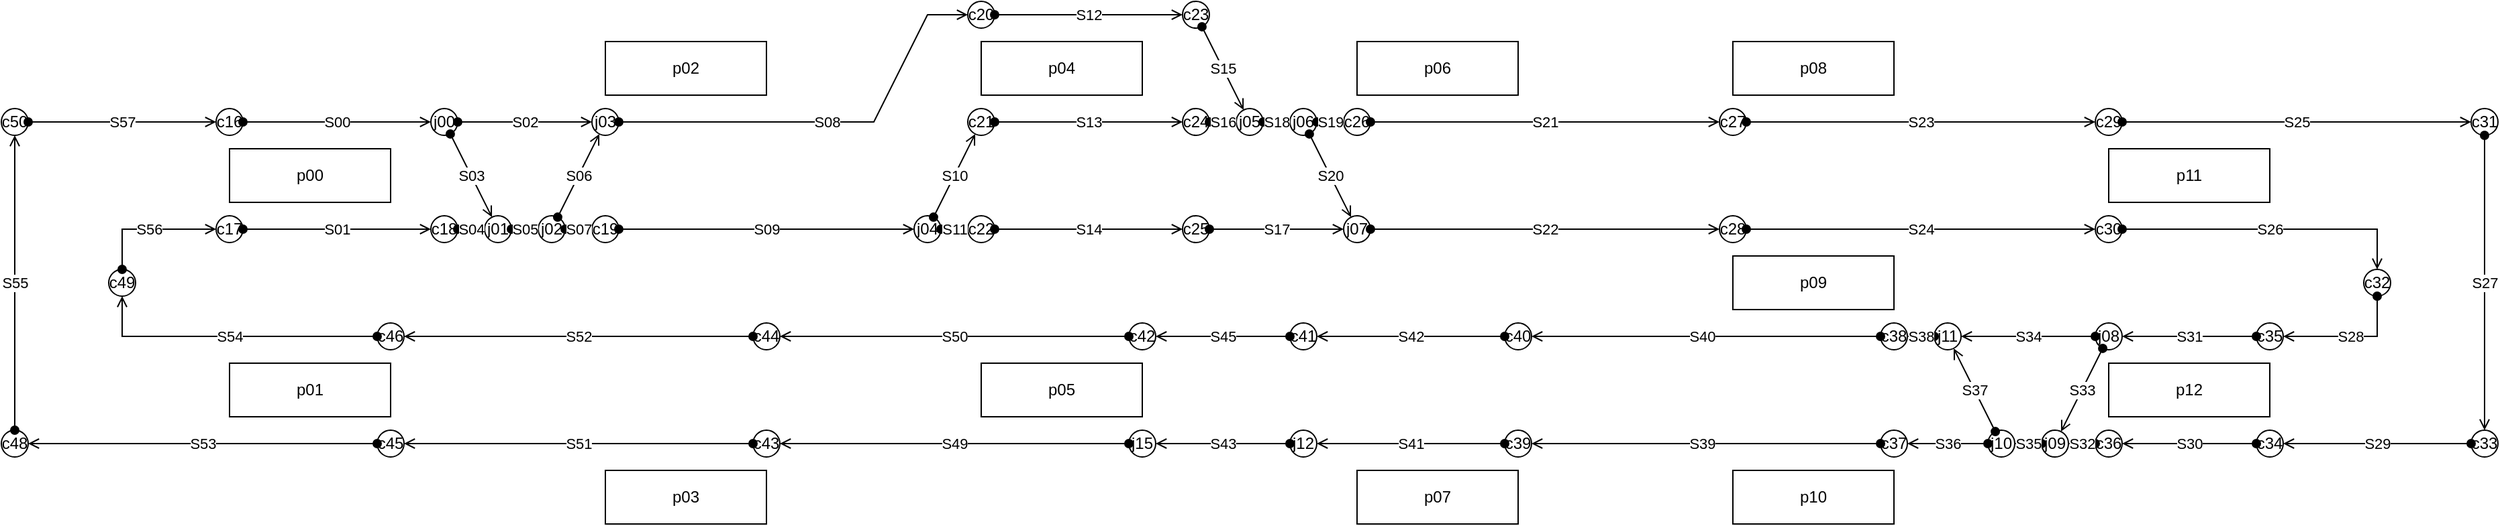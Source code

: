 <mxfile compressed="false" version="20.8.16" type="device">
  <diagram name="v4" id="9n7vPRytGBd8-qQ8bjde">
    <mxGraphModel dx="491" dy="258" grid="1" gridSize="10" guides="1" tooltips="1" connect="1" arrows="1" fold="1" page="1" pageScale="1" pageWidth="827" pageHeight="1169" math="0" shadow="0">
      <root>
        <mxCell id="AcLKcFcPObNCE5Jz1mWQ-0" />
        <mxCell id="AcLKcFcPObNCE5Jz1mWQ-1" parent="AcLKcFcPObNCE5Jz1mWQ-0" />
        <object label="%id%" placeholders="1" type="platform" id="p00">
          <mxCell style="rounded=0;whiteSpace=wrap;html=1;" parent="AcLKcFcPObNCE5Jz1mWQ-1" vertex="1">
            <mxGeometry x="240" y="260" width="120" height="40" as="geometry" />
          </mxCell>
        </object>
        <object label="%id%" placeholders="1" type="platform" id="p01">
          <mxCell style="rounded=0;whiteSpace=wrap;html=1;" parent="AcLKcFcPObNCE5Jz1mWQ-1" vertex="1">
            <mxGeometry x="240" y="420" width="120" height="40" as="geometry" />
          </mxCell>
        </object>
        <object label="%id%" placeholders="1" type="platform" id="p02">
          <mxCell style="rounded=0;whiteSpace=wrap;html=1;" parent="AcLKcFcPObNCE5Jz1mWQ-1" vertex="1">
            <mxGeometry x="520" y="180" width="120" height="40" as="geometry" />
          </mxCell>
        </object>
        <object label="%id%" placeholders="1" type="platform" id="p04">
          <mxCell style="rounded=0;whiteSpace=wrap;html=1;" parent="AcLKcFcPObNCE5Jz1mWQ-1" vertex="1">
            <mxGeometry x="800" y="180" width="120" height="40" as="geometry" />
          </mxCell>
        </object>
        <object label="%id%" placeholders="1" type="platform" id="p06">
          <mxCell style="rounded=0;whiteSpace=wrap;html=1;" parent="AcLKcFcPObNCE5Jz1mWQ-1" vertex="1">
            <mxGeometry x="1080" y="180" width="120" height="40" as="geometry" />
          </mxCell>
        </object>
        <object label="%id%" placeholders="1" type="platform" id="p08">
          <mxCell style="rounded=0;whiteSpace=wrap;html=1;" parent="AcLKcFcPObNCE5Jz1mWQ-1" vertex="1">
            <mxGeometry x="1360" y="180" width="120" height="40" as="geometry" />
          </mxCell>
        </object>
        <object label="%id%" placeholders="1" type="platform" id="p11">
          <mxCell style="rounded=0;whiteSpace=wrap;html=1;" parent="AcLKcFcPObNCE5Jz1mWQ-1" vertex="1">
            <mxGeometry x="1640" y="260" width="120" height="40" as="geometry" />
          </mxCell>
        </object>
        <object label="%id%" placeholders="1" type="platform" id="p12">
          <mxCell style="rounded=0;whiteSpace=wrap;html=1;" parent="AcLKcFcPObNCE5Jz1mWQ-1" vertex="1">
            <mxGeometry x="1640" y="420" width="120" height="40" as="geometry" />
          </mxCell>
        </object>
        <object label="%id%" placeholders="1" type="platform" id="p09">
          <mxCell style="rounded=0;whiteSpace=wrap;html=1;" parent="AcLKcFcPObNCE5Jz1mWQ-1" vertex="1">
            <mxGeometry x="1360" y="340" width="120" height="40" as="geometry" />
          </mxCell>
        </object>
        <object label="%id%" placeholders="1" type="platform" id="p10">
          <mxCell style="rounded=0;whiteSpace=wrap;html=1;" parent="AcLKcFcPObNCE5Jz1mWQ-1" vertex="1">
            <mxGeometry x="1360" y="500" width="120" height="40" as="geometry" />
          </mxCell>
        </object>
        <object label="%id%" placeholders="1" type="platform" id="p07">
          <mxCell style="rounded=0;whiteSpace=wrap;html=1;" parent="AcLKcFcPObNCE5Jz1mWQ-1" vertex="1">
            <mxGeometry x="1080" y="500" width="120" height="40" as="geometry" />
          </mxCell>
        </object>
        <object label="%id%" placeholders="1" type="platform" id="p03">
          <mxCell style="rounded=0;whiteSpace=wrap;html=1;" parent="AcLKcFcPObNCE5Jz1mWQ-1" vertex="1">
            <mxGeometry x="520" y="500" width="120" height="40" as="geometry" />
          </mxCell>
        </object>
        <object label="%id%" placeholders="1" type="platform" id="p05">
          <mxCell style="rounded=0;whiteSpace=wrap;html=1;" parent="AcLKcFcPObNCE5Jz1mWQ-1" vertex="1">
            <mxGeometry x="800" y="420" width="120" height="40" as="geometry" />
          </mxCell>
        </object>
        <object label="%id%" placeholders="1" type="junction" id="j00">
          <mxCell style="ellipse;whiteSpace=wrap;html=1;aspect=fixed;perimeter=ellipsePerimeter;" parent="AcLKcFcPObNCE5Jz1mWQ-1" vertex="1">
            <mxGeometry x="390" y="230" width="20" height="20" as="geometry" />
          </mxCell>
        </object>
        <object label="%id%" placeholders="1" type="junction" id="j01">
          <mxCell style="ellipse;whiteSpace=wrap;html=1;aspect=fixed;" parent="AcLKcFcPObNCE5Jz1mWQ-1" vertex="1">
            <mxGeometry x="430" y="310" width="20" height="20" as="geometry" />
          </mxCell>
        </object>
        <object label="%id%" placeholders="1" type="junction" id="j02">
          <mxCell style="ellipse;whiteSpace=wrap;html=1;aspect=fixed;" parent="AcLKcFcPObNCE5Jz1mWQ-1" vertex="1">
            <mxGeometry x="470" y="310" width="20" height="20" as="geometry" />
          </mxCell>
        </object>
        <object label="%id%" placeholders="1" type="junction" id="j03">
          <mxCell style="ellipse;whiteSpace=wrap;html=1;aspect=fixed;" parent="AcLKcFcPObNCE5Jz1mWQ-1" vertex="1">
            <mxGeometry x="510" y="230" width="20" height="20" as="geometry" />
          </mxCell>
        </object>
        <object label="%id%" placeholders="1" type="junction" id="j15">
          <mxCell style="ellipse;whiteSpace=wrap;html=1;aspect=fixed;" parent="AcLKcFcPObNCE5Jz1mWQ-1" vertex="1">
            <mxGeometry x="910" y="470" width="20" height="20" as="geometry" />
          </mxCell>
        </object>
        <object label="%id%" placeholders="1" type="junction" id="j12">
          <mxCell style="ellipse;whiteSpace=wrap;html=1;aspect=fixed;" parent="AcLKcFcPObNCE5Jz1mWQ-1" vertex="1">
            <mxGeometry x="1030" y="470" width="20" height="20" as="geometry" />
          </mxCell>
        </object>
        <object label="%id%" placeholders="1" type="junction" id="j04">
          <mxCell style="ellipse;whiteSpace=wrap;html=1;aspect=fixed;" parent="AcLKcFcPObNCE5Jz1mWQ-1" vertex="1">
            <mxGeometry x="750" y="310" width="20" height="20" as="geometry" />
          </mxCell>
        </object>
        <object label="%id%" placeholders="1" type="junction" id="j05">
          <mxCell style="ellipse;whiteSpace=wrap;html=1;aspect=fixed;" parent="AcLKcFcPObNCE5Jz1mWQ-1" vertex="1">
            <mxGeometry x="990" y="230" width="20" height="20" as="geometry" />
          </mxCell>
        </object>
        <object label="%id%" placeholders="1" type="junction" id="j06">
          <mxCell style="ellipse;whiteSpace=wrap;html=1;aspect=fixed;" parent="AcLKcFcPObNCE5Jz1mWQ-1" vertex="1">
            <mxGeometry x="1030" y="230" width="20" height="20" as="geometry" />
          </mxCell>
        </object>
        <object label="%id%" placeholders="1" type="junction" id="j07">
          <mxCell style="ellipse;whiteSpace=wrap;html=1;aspect=fixed;" parent="AcLKcFcPObNCE5Jz1mWQ-1" vertex="1">
            <mxGeometry x="1070" y="310" width="20" height="20" as="geometry" />
          </mxCell>
        </object>
        <object label="%id%" placeholders="1" type="junction" id="j11">
          <mxCell style="ellipse;whiteSpace=wrap;html=1;aspect=fixed;" parent="AcLKcFcPObNCE5Jz1mWQ-1" vertex="1">
            <mxGeometry x="1510" y="390" width="20" height="20" as="geometry" />
          </mxCell>
        </object>
        <object label="%id%" placeholders="1" type="junction" id="j10">
          <mxCell style="ellipse;whiteSpace=wrap;html=1;aspect=fixed;" parent="AcLKcFcPObNCE5Jz1mWQ-1" vertex="1">
            <mxGeometry x="1550" y="470" width="20" height="20" as="geometry" />
          </mxCell>
        </object>
        <object label="%id%" placeholders="1" type="junction" id="j09">
          <mxCell style="ellipse;whiteSpace=wrap;html=1;aspect=fixed;" parent="AcLKcFcPObNCE5Jz1mWQ-1" vertex="1">
            <mxGeometry x="1590" y="470" width="20" height="20" as="geometry" />
          </mxCell>
        </object>
        <object label="%id%" placeholders="1" type="junction" id="j08">
          <mxCell style="ellipse;whiteSpace=wrap;html=1;aspect=fixed;" parent="AcLKcFcPObNCE5Jz1mWQ-1" vertex="1">
            <mxGeometry x="1630" y="390" width="20" height="20" as="geometry" />
          </mxCell>
        </object>
        <object label="%id%" placeholders="1" type="junction" id="c17">
          <mxCell style="ellipse;whiteSpace=wrap;html=1;aspect=fixed;perimeter=ellipsePerimeter;" parent="AcLKcFcPObNCE5Jz1mWQ-1" vertex="1">
            <mxGeometry x="230" y="310" width="20" height="20" as="geometry" />
          </mxCell>
        </object>
        <object label="%id%" placeholders="1" type="junction" id="c16">
          <mxCell style="ellipse;whiteSpace=wrap;html=1;aspect=fixed;perimeter=ellipsePerimeter;" parent="AcLKcFcPObNCE5Jz1mWQ-1" vertex="1">
            <mxGeometry x="230" y="230" width="20" height="20" as="geometry" />
          </mxCell>
        </object>
        <object label="%id%" placeholders="1" type="junction" id="c46">
          <mxCell style="ellipse;whiteSpace=wrap;html=1;aspect=fixed;perimeter=ellipsePerimeter;" parent="AcLKcFcPObNCE5Jz1mWQ-1" vertex="1">
            <mxGeometry x="350" y="390" width="20" height="20" as="geometry" />
          </mxCell>
        </object>
        <object label="%id%" placeholders="1" type="junction" id="c45">
          <mxCell style="ellipse;whiteSpace=wrap;html=1;aspect=fixed;perimeter=ellipsePerimeter;" parent="AcLKcFcPObNCE5Jz1mWQ-1" vertex="1">
            <mxGeometry x="350" y="470" width="20" height="20" as="geometry" />
          </mxCell>
        </object>
        <object label="%id%" placeholders="1" type="junction" id="c43">
          <mxCell style="ellipse;whiteSpace=wrap;html=1;aspect=fixed;perimeter=ellipsePerimeter;" parent="AcLKcFcPObNCE5Jz1mWQ-1" vertex="1">
            <mxGeometry x="630" y="470" width="20" height="20" as="geometry" />
          </mxCell>
        </object>
        <object label="%id%" placeholders="1" type="junction" id="c44">
          <mxCell style="ellipse;whiteSpace=wrap;html=1;aspect=fixed;perimeter=ellipsePerimeter;" parent="AcLKcFcPObNCE5Jz1mWQ-1" vertex="1">
            <mxGeometry x="630" y="390" width="20" height="20" as="geometry" />
          </mxCell>
        </object>
        <object label="%id%" placeholders="1" type="junction" id="c42">
          <mxCell style="ellipse;whiteSpace=wrap;html=1;aspect=fixed;perimeter=ellipsePerimeter;" parent="AcLKcFcPObNCE5Jz1mWQ-1" vertex="1">
            <mxGeometry x="910" y="390" width="20" height="20" as="geometry" />
          </mxCell>
        </object>
        <object label="%id%" placeholders="1" type="junction" id="c39">
          <mxCell style="ellipse;whiteSpace=wrap;html=1;aspect=fixed;perimeter=ellipsePerimeter;" parent="AcLKcFcPObNCE5Jz1mWQ-1" vertex="1">
            <mxGeometry x="1190" y="470" width="20" height="20" as="geometry" />
          </mxCell>
        </object>
        <object label="%id%" placeholders="1" type="junction" id="c40">
          <mxCell style="ellipse;whiteSpace=wrap;html=1;aspect=fixed;perimeter=ellipsePerimeter;" parent="AcLKcFcPObNCE5Jz1mWQ-1" vertex="1">
            <mxGeometry x="1190" y="390" width="20" height="20" as="geometry" />
          </mxCell>
        </object>
        <object label="%id%" placeholders="1" type="junction" id="c27">
          <mxCell style="ellipse;whiteSpace=wrap;html=1;aspect=fixed;perimeter=ellipsePerimeter;" parent="AcLKcFcPObNCE5Jz1mWQ-1" vertex="1">
            <mxGeometry x="1350" y="230" width="20" height="20" as="geometry" />
          </mxCell>
        </object>
        <object label="%id%" placeholders="1" type="junction" id="c28">
          <mxCell style="ellipse;whiteSpace=wrap;html=1;aspect=fixed;perimeter=ellipsePerimeter;" parent="AcLKcFcPObNCE5Jz1mWQ-1" vertex="1">
            <mxGeometry x="1350" y="310" width="20" height="20" as="geometry" />
          </mxCell>
        </object>
        <object label="%id%" placeholders="1" type="junction" id="c29">
          <mxCell style="ellipse;whiteSpace=wrap;html=1;aspect=fixed;perimeter=ellipsePerimeter;" parent="AcLKcFcPObNCE5Jz1mWQ-1" vertex="1">
            <mxGeometry x="1630" y="230" width="20" height="20" as="geometry" />
          </mxCell>
        </object>
        <object label="%id%" placeholders="1" type="junction" id="c30">
          <mxCell style="ellipse;whiteSpace=wrap;html=1;aspect=fixed;perimeter=ellipsePerimeter;" parent="AcLKcFcPObNCE5Jz1mWQ-1" vertex="1">
            <mxGeometry x="1630" y="310" width="20" height="20" as="geometry" />
          </mxCell>
        </object>
        <object label="%id%" placeholders="1" type="junction" id="c35">
          <mxCell style="ellipse;whiteSpace=wrap;html=1;aspect=fixed;perimeter=ellipsePerimeter;" parent="AcLKcFcPObNCE5Jz1mWQ-1" vertex="1">
            <mxGeometry x="1750" y="390" width="20" height="20" as="geometry" />
          </mxCell>
        </object>
        <object label="%id%" placeholders="1" type="junction" id="c34">
          <mxCell style="ellipse;whiteSpace=wrap;html=1;aspect=fixed;perimeter=ellipsePerimeter;" parent="AcLKcFcPObNCE5Jz1mWQ-1" vertex="1">
            <mxGeometry x="1750" y="470" width="20" height="20" as="geometry" />
          </mxCell>
        </object>
        <object label="%id%" placeholders="1" type="junction" id="c36">
          <mxCell style="ellipse;whiteSpace=wrap;html=1;aspect=fixed;perimeter=ellipsePerimeter;" parent="AcLKcFcPObNCE5Jz1mWQ-1" vertex="1">
            <mxGeometry x="1630" y="470" width="20" height="20" as="geometry" />
          </mxCell>
        </object>
        <object label="%id%" placeholders="1" type="junction" id="c38">
          <mxCell style="ellipse;whiteSpace=wrap;html=1;aspect=fixed;perimeter=ellipsePerimeter;" parent="AcLKcFcPObNCE5Jz1mWQ-1" vertex="1">
            <mxGeometry x="1470" y="390" width="20" height="20" as="geometry" />
          </mxCell>
        </object>
        <object label="%id%" placeholders="1" type="junction" id="c37">
          <mxCell style="ellipse;whiteSpace=wrap;html=1;aspect=fixed;perimeter=ellipsePerimeter;" parent="AcLKcFcPObNCE5Jz1mWQ-1" vertex="1">
            <mxGeometry x="1470" y="470" width="20" height="20" as="geometry" />
          </mxCell>
        </object>
        <object label="%id%" placeholders="1" type="junction" id="c41">
          <mxCell style="ellipse;whiteSpace=wrap;html=1;aspect=fixed;perimeter=ellipsePerimeter;" parent="AcLKcFcPObNCE5Jz1mWQ-1" vertex="1">
            <mxGeometry x="1030" y="390" width="20" height="20" as="geometry" />
          </mxCell>
        </object>
        <object label="%id%" placeholders="1" type="junction" id="c18">
          <mxCell style="ellipse;whiteSpace=wrap;html=1;aspect=fixed;perimeter=ellipsePerimeter;" parent="AcLKcFcPObNCE5Jz1mWQ-1" vertex="1">
            <mxGeometry x="390" y="310" width="20" height="20" as="geometry" />
          </mxCell>
        </object>
        <object label="%id%" placeholders="1" type="junction" id="c19">
          <mxCell style="ellipse;whiteSpace=wrap;html=1;aspect=fixed;perimeter=ellipsePerimeter;" parent="AcLKcFcPObNCE5Jz1mWQ-1" vertex="1">
            <mxGeometry x="510" y="310" width="20" height="20" as="geometry" />
          </mxCell>
        </object>
        <object label="%id%" placeholders="1" type="junction" id="c21">
          <mxCell style="ellipse;whiteSpace=wrap;html=1;aspect=fixed;" parent="AcLKcFcPObNCE5Jz1mWQ-1" vertex="1">
            <mxGeometry x="790" y="230" width="20" height="20" as="geometry" />
          </mxCell>
        </object>
        <object label="%id%" placeholders="1" type="junction" id="c22">
          <mxCell style="ellipse;whiteSpace=wrap;html=1;aspect=fixed;" parent="AcLKcFcPObNCE5Jz1mWQ-1" vertex="1">
            <mxGeometry x="790" y="310" width="20" height="20" as="geometry" />
          </mxCell>
        </object>
        <object label="%id%" placeholders="1" type="junction" id="c20">
          <mxCell style="ellipse;whiteSpace=wrap;html=1;aspect=fixed;" parent="AcLKcFcPObNCE5Jz1mWQ-1" vertex="1">
            <mxGeometry x="790" y="150" width="20" height="20" as="geometry" />
          </mxCell>
        </object>
        <object label="%id%" placeholders="1" type="junction" id="c26">
          <mxCell style="ellipse;whiteSpace=wrap;html=1;aspect=fixed;" parent="AcLKcFcPObNCE5Jz1mWQ-1" vertex="1">
            <mxGeometry x="1070" y="230" width="20" height="20" as="geometry" />
          </mxCell>
        </object>
        <object label="%id%" placeholders="1" type="junction" id="c23">
          <mxCell style="ellipse;whiteSpace=wrap;html=1;aspect=fixed;" parent="AcLKcFcPObNCE5Jz1mWQ-1" vertex="1">
            <mxGeometry x="950" y="150" width="20" height="20" as="geometry" />
          </mxCell>
        </object>
        <object label="%id%" placeholders="1" type="junction" id="c24">
          <mxCell style="ellipse;whiteSpace=wrap;html=1;aspect=fixed;" parent="AcLKcFcPObNCE5Jz1mWQ-1" vertex="1">
            <mxGeometry x="950" y="230" width="20" height="20" as="geometry" />
          </mxCell>
        </object>
        <object label="%id%" placeholders="1" type="junction" id="c25">
          <mxCell style="ellipse;whiteSpace=wrap;html=1;aspect=fixed;" parent="AcLKcFcPObNCE5Jz1mWQ-1" vertex="1">
            <mxGeometry x="950" y="310" width="20" height="20" as="geometry" />
          </mxCell>
        </object>
        <object label="%id%" placeholders="1" type="junction" id="c31">
          <mxCell style="ellipse;whiteSpace=wrap;html=1;aspect=fixed;perimeter=ellipsePerimeter;" parent="AcLKcFcPObNCE5Jz1mWQ-1" vertex="1">
            <mxGeometry x="1910" y="230" width="20" height="20" as="geometry" />
          </mxCell>
        </object>
        <object label="%id%" placeholders="1" type="junction" id="c32">
          <mxCell style="ellipse;whiteSpace=wrap;html=1;aspect=fixed;perimeter=ellipsePerimeter;" parent="AcLKcFcPObNCE5Jz1mWQ-1" vertex="1">
            <mxGeometry x="1830" y="350" width="20" height="20" as="geometry" />
          </mxCell>
        </object>
        <object label="%id%" placeholders="1" type="junction" id="c33">
          <mxCell style="ellipse;whiteSpace=wrap;html=1;aspect=fixed;perimeter=ellipsePerimeter;" parent="AcLKcFcPObNCE5Jz1mWQ-1" vertex="1">
            <mxGeometry x="1910" y="470" width="20" height="20" as="geometry" />
          </mxCell>
        </object>
        <object label="%id%" placeholders="1" type="junction" id="c48">
          <mxCell style="ellipse;whiteSpace=wrap;html=1;aspect=fixed;perimeter=ellipsePerimeter;" parent="AcLKcFcPObNCE5Jz1mWQ-1" vertex="1">
            <mxGeometry x="70" y="470" width="20" height="20" as="geometry" />
          </mxCell>
        </object>
        <object label="%id%" placeholders="1" type="junction" id="c49">
          <mxCell style="ellipse;whiteSpace=wrap;html=1;aspect=fixed;perimeter=ellipsePerimeter;" parent="AcLKcFcPObNCE5Jz1mWQ-1" vertex="1">
            <mxGeometry x="150" y="350" width="20" height="20" as="geometry" />
          </mxCell>
        </object>
        <object label="%id%" placeholders="1" type="junction" id="c50">
          <mxCell style="ellipse;whiteSpace=wrap;html=1;aspect=fixed;perimeter=ellipsePerimeter;" parent="AcLKcFcPObNCE5Jz1mWQ-1" vertex="1">
            <mxGeometry x="70" y="230" width="20" height="20" as="geometry" />
          </mxCell>
        </object>
        <object label="%id%" placeholders="1" type="section" blockId="b00" id="S00">
          <mxCell style="endArrow=open;html=1;rounded=0;startArrow=oval;startFill=1;endFill=0;" parent="AcLKcFcPObNCE5Jz1mWQ-1" source="c16" target="j00" edge="1">
            <mxGeometry width="100" height="100" relative="1" as="geometry">
              <mxPoint x="400" y="238.62" as="sourcePoint" />
              <mxPoint x="440" y="318" as="targetPoint" />
              <mxPoint as="offset" />
            </mxGeometry>
          </mxCell>
        </object>
        <object label="%id%" placeholders="1" type="section" blockId="b02" id="S03">
          <mxCell style="endArrow=open;html=1;rounded=0;startArrow=oval;startFill=1;endFill=0;" parent="AcLKcFcPObNCE5Jz1mWQ-1" source="j00" target="j01" edge="1">
            <mxGeometry x="0.005" width="100" height="100" relative="1" as="geometry">
              <mxPoint x="480" y="318.62" as="sourcePoint" />
              <mxPoint x="520" y="238.62" as="targetPoint" />
              <mxPoint as="offset" />
            </mxGeometry>
          </mxCell>
        </object>
        <object label="%id%" placeholders="1" type="section" blockId="b01" id="S01">
          <mxCell style="endArrow=open;html=1;rounded=0;startArrow=oval;startFill=1;endFill=0;" parent="AcLKcFcPObNCE5Jz1mWQ-1" source="c17" target="c18" edge="1">
            <mxGeometry width="100" height="100" relative="1" as="geometry">
              <mxPoint x="440" y="230" as="sourcePoint" />
              <mxPoint x="520" y="238.62" as="targetPoint" />
            </mxGeometry>
          </mxCell>
        </object>
        <object label="%id%" placeholders="1" type="section" blockId="b02" id="S02">
          <mxCell style="endArrow=open;html=1;rounded=0;startArrow=oval;startFill=1;endFill=0;" parent="AcLKcFcPObNCE5Jz1mWQ-1" source="j00" target="j03" edge="1">
            <mxGeometry width="100" height="100" relative="1" as="geometry">
              <mxPoint x="440" y="318.62" as="sourcePoint" />
              <mxPoint x="480" y="318.62" as="targetPoint" />
            </mxGeometry>
          </mxCell>
        </object>
        <object label="%id%" placeholders="1" type="section" blockId="b02" id="S05">
          <mxCell style="endArrow=open;html=1;rounded=0;startArrow=oval;startFill=1;endFill=0;" parent="AcLKcFcPObNCE5Jz1mWQ-1" source="j01" target="j02" edge="1">
            <mxGeometry x="0.023" width="100" height="100" relative="1" as="geometry">
              <mxPoint x="520" y="240.0" as="sourcePoint" />
              <mxPoint x="700" y="350" as="targetPoint" />
              <Array as="points" />
              <mxPoint as="offset" />
            </mxGeometry>
          </mxCell>
        </object>
        <object label="%id%" placeholders="1" type="section" blockId="b02" id="S06">
          <mxCell style="endArrow=open;html=1;rounded=0;startArrow=oval;startFill=1;endFill=0;" parent="AcLKcFcPObNCE5Jz1mWQ-1" source="j02" target="j03" edge="1">
            <mxGeometry width="100" height="100" relative="1" as="geometry">
              <mxPoint x="510" y="300" as="sourcePoint" />
              <mxPoint x="530" y="270" as="targetPoint" />
            </mxGeometry>
          </mxCell>
        </object>
        <object label="%id%" placeholders="1" type="section" blockId="b02" id="S07">
          <mxCell style="endArrow=open;html=1;rounded=0;startArrow=oval;startFill=1;endFill=0;" parent="AcLKcFcPObNCE5Jz1mWQ-1" source="j02" target="c19" edge="1">
            <mxGeometry width="100" height="100" relative="1" as="geometry">
              <mxPoint x="545" y="340" as="sourcePoint" />
              <mxPoint x="615" y="340" as="targetPoint" />
            </mxGeometry>
          </mxCell>
        </object>
        <object label="%id%" placeholders="1" type="section" blockId="b32" id="S32">
          <mxCell style="endArrow=open;html=1;rounded=0;startArrow=oval;startFill=1;endFill=0;" parent="AcLKcFcPObNCE5Jz1mWQ-1" source="c36" target="j09" edge="1">
            <mxGeometry width="100" height="100" relative="1" as="geometry">
              <mxPoint x="1040.0" y="240.0" as="sourcePoint" />
              <mxPoint x="1600" y="480" as="targetPoint" />
            </mxGeometry>
          </mxCell>
        </object>
        <object label="%id%" placeholders="1" type="section" blockId="b32" id="S33">
          <mxCell style="endArrow=open;html=1;rounded=0;startArrow=oval;startFill=1;endFill=0;" parent="AcLKcFcPObNCE5Jz1mWQ-1" source="j08" target="j09" edge="1">
            <mxGeometry width="100" height="100" relative="1" as="geometry">
              <mxPoint x="1640" y="399.4" as="sourcePoint" />
              <mxPoint x="1600" y="479.4" as="targetPoint" />
            </mxGeometry>
          </mxCell>
        </object>
        <object label="%id%" placeholders="1" type="section" blockId="b32" id="S37">
          <mxCell style="endArrow=open;html=1;rounded=0;startArrow=oval;startFill=1;endFill=0;" parent="AcLKcFcPObNCE5Jz1mWQ-1" source="j10" target="j11" edge="1">
            <mxGeometry width="100" height="100" relative="1" as="geometry">
              <mxPoint x="1560" y="479.4" as="sourcePoint" />
              <mxPoint x="1520" y="399.4" as="targetPoint" />
            </mxGeometry>
          </mxCell>
        </object>
        <object label="%id%" placeholders="1" type="section" blockId="b32" id="S34">
          <mxCell style="endArrow=open;html=1;rounded=0;startArrow=oval;startFill=1;endFill=0;" parent="AcLKcFcPObNCE5Jz1mWQ-1" source="j08" target="j11" edge="1">
            <mxGeometry width="100" height="100" relative="1" as="geometry">
              <mxPoint x="1640" y="399.4" as="sourcePoint" />
              <mxPoint x="1520" y="399.4" as="targetPoint" />
            </mxGeometry>
          </mxCell>
        </object>
        <object label="%id%" placeholders="1" type="section" blockId="b32" id="S35">
          <mxCell style="endArrow=open;html=1;rounded=0;startArrow=oval;startFill=1;endFill=0;" parent="AcLKcFcPObNCE5Jz1mWQ-1" source="j09" target="j10" edge="1">
            <mxGeometry x="0.023" width="100" height="100" relative="1" as="geometry">
              <mxPoint x="1600" y="479.4" as="sourcePoint" />
              <mxPoint x="1560" y="479.4" as="targetPoint" />
              <mxPoint as="offset" />
            </mxGeometry>
          </mxCell>
        </object>
        <object label="%id%" placeholders="1" type="section" blockId="b43" id="S45">
          <mxCell style="endArrow=open;html=1;rounded=0;startArrow=oval;startFill=1;endFill=0;" parent="AcLKcFcPObNCE5Jz1mWQ-1" source="c41" target="c42" edge="1">
            <mxGeometry width="100" height="100" relative="1" as="geometry">
              <mxPoint x="1510" y="380" as="sourcePoint" />
              <mxPoint x="1010" y="400" as="targetPoint" />
            </mxGeometry>
          </mxCell>
        </object>
        <object label="%id%" placeholders="1" type="section" blockId="b41" id="S41">
          <mxCell style="endArrow=open;html=1;rounded=0;startArrow=oval;startFill=1;endFill=0;" parent="AcLKcFcPObNCE5Jz1mWQ-1" source="c39" target="j12" edge="1">
            <mxGeometry width="100" height="100" relative="1" as="geometry">
              <mxPoint x="1200" y="450" as="sourcePoint" />
              <mxPoint x="1040" y="480" as="targetPoint" />
            </mxGeometry>
          </mxCell>
        </object>
        <object label="%id%" placeholders="1" type="section" blockId="b43" id="S43">
          <mxCell style="endArrow=open;html=1;rounded=0;startArrow=oval;startFill=1;endFill=0;" parent="AcLKcFcPObNCE5Jz1mWQ-1" source="j12" target="j15" edge="1">
            <mxGeometry width="100" height="100" relative="1" as="geometry">
              <mxPoint x="1040" y="480" as="sourcePoint" />
              <mxPoint x="920" y="480" as="targetPoint" />
            </mxGeometry>
          </mxCell>
        </object>
        <object label="%id%" placeholders="1" type="section" blockId="b02" id="S04">
          <mxCell style="rounded=0;orthogonalLoop=1;jettySize=auto;html=1;startArrow=oval;startFill=1;endArrow=open;endFill=0;" parent="AcLKcFcPObNCE5Jz1mWQ-1" source="c18" target="j01" edge="1">
            <mxGeometry x="0.023" relative="1" as="geometry">
              <mxPoint x="500" y="280" as="sourcePoint" />
              <mxPoint x="440" y="350" as="targetPoint" />
              <mxPoint as="offset" />
            </mxGeometry>
          </mxCell>
        </object>
        <object label="%id%" placeholders="1" type="section" blockId="b08" id="S08">
          <mxCell style="endArrow=open;html=1;rounded=0;startArrow=oval;startFill=1;endFill=0;" parent="AcLKcFcPObNCE5Jz1mWQ-1" source="j03" target="c20" edge="1">
            <mxGeometry width="100" height="100" relative="1" as="geometry">
              <mxPoint x="494.472" y="321.056" as="sourcePoint" />
              <mxPoint x="525.528" y="258.944" as="targetPoint" />
              <Array as="points">
                <mxPoint x="720" y="240" />
                <mxPoint x="760" y="160" />
              </Array>
            </mxGeometry>
          </mxCell>
        </object>
        <object label="%id%" placeholders="1" type="section" blockId="b09" id="S09">
          <mxCell style="endArrow=open;html=1;rounded=0;startArrow=oval;startFill=1;endFill=0;" parent="AcLKcFcPObNCE5Jz1mWQ-1" source="c19" target="j04" edge="1">
            <mxGeometry width="100" height="100" relative="1" as="geometry">
              <mxPoint x="504.472" y="331.056" as="sourcePoint" />
              <mxPoint x="535.528" y="268.944" as="targetPoint" />
            </mxGeometry>
          </mxCell>
        </object>
        <object label="%id%" placeholders="1" type="section" blockId="b09" id="S10">
          <mxCell style="endArrow=open;html=1;rounded=0;startArrow=oval;startFill=1;endFill=0;" parent="AcLKcFcPObNCE5Jz1mWQ-1" source="j04" target="c21" edge="1">
            <mxGeometry width="100" height="100" relative="1" as="geometry">
              <mxPoint x="514.472" y="341.056" as="sourcePoint" />
              <mxPoint x="545.528" y="278.944" as="targetPoint" />
            </mxGeometry>
          </mxCell>
        </object>
        <object label="%id%" placeholders="1" type="section" blockId="b09" id="S11">
          <mxCell style="endArrow=open;html=1;rounded=0;startArrow=oval;startFill=1;endFill=0;" parent="AcLKcFcPObNCE5Jz1mWQ-1" source="j04" target="c22" edge="1">
            <mxGeometry width="100" height="100" relative="1" as="geometry">
              <mxPoint x="524.472" y="351.056" as="sourcePoint" />
              <mxPoint x="555.528" y="288.944" as="targetPoint" />
            </mxGeometry>
          </mxCell>
        </object>
        <object label="%id%" placeholders="1" type="section" blockId="b12" id="S12">
          <mxCell style="endArrow=open;html=1;rounded=0;startArrow=oval;startFill=1;endFill=0;" parent="AcLKcFcPObNCE5Jz1mWQ-1" source="c20" target="c23" edge="1">
            <mxGeometry width="100" height="100" relative="1" as="geometry">
              <mxPoint x="850" y="270" as="sourcePoint" />
              <mxPoint x="910" y="160" as="targetPoint" />
            </mxGeometry>
          </mxCell>
        </object>
        <object label="%id%" placeholders="1" type="section" blockId="b13" id="S13">
          <mxCell style="endArrow=open;html=1;rounded=0;startArrow=oval;startFill=1;endFill=0;" parent="AcLKcFcPObNCE5Jz1mWQ-1" source="c21" target="c24" edge="1">
            <mxGeometry width="100" height="100" relative="1" as="geometry">
              <mxPoint x="820" y="170" as="sourcePoint" />
              <mxPoint x="960" y="170" as="targetPoint" />
            </mxGeometry>
          </mxCell>
        </object>
        <object label="%id%" placeholders="1" type="section" blockId="b14" id="S14">
          <mxCell style="endArrow=open;html=1;rounded=0;startArrow=oval;startFill=1;endFill=0;" parent="AcLKcFcPObNCE5Jz1mWQ-1" source="c22" target="c25" edge="1">
            <mxGeometry width="100" height="100" relative="1" as="geometry">
              <mxPoint x="830" y="180" as="sourcePoint" />
              <mxPoint x="970" y="180" as="targetPoint" />
            </mxGeometry>
          </mxCell>
        </object>
        <object label="%id%" placeholders="1" type="section" blockId="b15" id="S15">
          <mxCell style="endArrow=open;html=1;rounded=0;startArrow=oval;startFill=1;endFill=0;" parent="AcLKcFcPObNCE5Jz1mWQ-1" source="c23" target="j05" edge="1">
            <mxGeometry width="100" height="100" relative="1" as="geometry">
              <mxPoint x="840" y="190" as="sourcePoint" />
              <mxPoint x="980" y="190" as="targetPoint" />
            </mxGeometry>
          </mxCell>
        </object>
        <object label="%id%" placeholders="1" type="section" blockId="b15" id="S16">
          <mxCell style="endArrow=open;html=1;rounded=0;startArrow=oval;startFill=1;endFill=0;" parent="AcLKcFcPObNCE5Jz1mWQ-1" source="c24" target="j05" edge="1">
            <mxGeometry width="100" height="100" relative="1" as="geometry">
              <mxPoint x="850" y="200" as="sourcePoint" />
              <mxPoint x="990" y="200" as="targetPoint" />
            </mxGeometry>
          </mxCell>
        </object>
        <object label="%id%" placeholders="1" type="section" blockId="b15" id="S17">
          <mxCell style="endArrow=open;html=1;rounded=0;startArrow=oval;startFill=1;endFill=0;" parent="AcLKcFcPObNCE5Jz1mWQ-1" source="c25" target="j07" edge="1">
            <mxGeometry width="100" height="100" relative="1" as="geometry">
              <mxPoint x="860" y="210" as="sourcePoint" />
              <mxPoint x="1000" y="210" as="targetPoint" />
            </mxGeometry>
          </mxCell>
        </object>
        <object label="%id%" placeholders="1" type="section" blockId="b15" id="S18">
          <mxCell style="endArrow=open;html=1;rounded=0;startArrow=oval;startFill=1;endFill=0;" parent="AcLKcFcPObNCE5Jz1mWQ-1" source="j05" target="j06" edge="1">
            <mxGeometry width="100" height="100" relative="1" as="geometry">
              <mxPoint x="870" y="220" as="sourcePoint" />
              <mxPoint x="1010" y="220" as="targetPoint" />
            </mxGeometry>
          </mxCell>
        </object>
        <object label="%id%" placeholders="1" type="section" blockId="b15" id="S19">
          <mxCell style="endArrow=open;html=1;rounded=0;startArrow=oval;startFill=1;endFill=0;" parent="AcLKcFcPObNCE5Jz1mWQ-1" source="j06" target="c26" edge="1">
            <mxGeometry width="100" height="100" relative="1" as="geometry">
              <mxPoint x="880" y="230" as="sourcePoint" />
              <mxPoint x="1020" y="230" as="targetPoint" />
            </mxGeometry>
          </mxCell>
        </object>
        <object label="%id%" placeholders="1" type="section" blockId="b15" id="S20">
          <mxCell style="endArrow=open;html=1;rounded=0;startArrow=oval;startFill=1;endFill=0;" parent="AcLKcFcPObNCE5Jz1mWQ-1" source="j06" target="j07" edge="1">
            <mxGeometry width="100" height="100" relative="1" as="geometry">
              <mxPoint x="890" y="240" as="sourcePoint" />
              <mxPoint x="1030" y="240" as="targetPoint" />
            </mxGeometry>
          </mxCell>
        </object>
        <object label="%id%" placeholders="1" type="section" blockId="b21" id="S21">
          <mxCell style="endArrow=open;html=1;rounded=0;startArrow=oval;startFill=1;endFill=0;" parent="AcLKcFcPObNCE5Jz1mWQ-1" source="c26" target="c27" edge="1">
            <mxGeometry width="100" height="100" relative="1" as="geometry">
              <mxPoint x="900" y="250" as="sourcePoint" />
              <mxPoint x="1220" y="270" as="targetPoint" />
            </mxGeometry>
          </mxCell>
        </object>
        <object label="%id%" placeholders="1" type="section" blockId="b22" id="S22">
          <mxCell style="endArrow=open;html=1;rounded=0;startArrow=oval;startFill=1;endFill=0;" parent="AcLKcFcPObNCE5Jz1mWQ-1" source="j07" target="c28" edge="1">
            <mxGeometry width="100" height="100" relative="1" as="geometry">
              <mxPoint x="1100" y="250" as="sourcePoint" />
              <mxPoint x="1360" y="250" as="targetPoint" />
            </mxGeometry>
          </mxCell>
        </object>
        <object label="%id%" placeholders="1" type="section" blockId="b23" id="S23">
          <mxCell style="endArrow=open;html=1;rounded=0;startArrow=oval;startFill=1;endFill=0;" parent="AcLKcFcPObNCE5Jz1mWQ-1" source="c27" target="c29" edge="1">
            <mxGeometry width="100" height="100" relative="1" as="geometry">
              <mxPoint x="1390" y="260" as="sourcePoint" />
              <mxPoint x="1650" y="260" as="targetPoint" />
            </mxGeometry>
          </mxCell>
        </object>
        <object label="%id%" placeholders="1" type="section" blockId="b24" id="S24">
          <mxCell style="endArrow=open;html=1;rounded=0;startArrow=oval;startFill=1;endFill=0;" parent="AcLKcFcPObNCE5Jz1mWQ-1" source="c28" target="c30" edge="1">
            <mxGeometry width="100" height="100" relative="1" as="geometry">
              <mxPoint x="1380" y="250" as="sourcePoint" />
              <mxPoint x="1640" y="250" as="targetPoint" />
            </mxGeometry>
          </mxCell>
        </object>
        <object label="%id%" placeholders="1" type="section" blockId="b25" id="S25">
          <mxCell style="endArrow=open;html=1;rounded=0;startArrow=oval;startFill=1;endFill=0;" parent="AcLKcFcPObNCE5Jz1mWQ-1" source="c29" target="c31" edge="1">
            <mxGeometry width="100" height="100" relative="1" as="geometry">
              <mxPoint x="1630" y="219.33" as="sourcePoint" />
              <mxPoint x="1890" y="219.33" as="targetPoint" />
            </mxGeometry>
          </mxCell>
        </object>
        <object label="%id%" placeholders="1" type="section" blockId="b26" id="S26">
          <mxCell style="endArrow=open;html=1;rounded=0;startArrow=oval;startFill=1;endFill=0;" parent="AcLKcFcPObNCE5Jz1mWQ-1" source="c30" target="c32" edge="1">
            <mxGeometry width="100" height="100" relative="1" as="geometry">
              <mxPoint x="1660" y="250" as="sourcePoint" />
              <mxPoint x="1920" y="250" as="targetPoint" />
              <Array as="points">
                <mxPoint x="1840" y="320" />
              </Array>
            </mxGeometry>
          </mxCell>
        </object>
        <object label="%id%" placeholders="1" type="section" blockId="b27" id="S27">
          <mxCell style="endArrow=open;html=1;rounded=0;startArrow=oval;startFill=1;endFill=0;" parent="AcLKcFcPObNCE5Jz1mWQ-1" source="c31" target="c33" edge="1">
            <mxGeometry width="100" height="100" relative="1" as="geometry">
              <mxPoint x="1670" y="260" as="sourcePoint" />
              <mxPoint x="1930" y="260" as="targetPoint" />
            </mxGeometry>
          </mxCell>
        </object>
        <object label="%id%" placeholders="1" type="section" blockId="b28" id="S28">
          <mxCell style="endArrow=open;html=1;rounded=0;startArrow=oval;startFill=1;endFill=0;" parent="AcLKcFcPObNCE5Jz1mWQ-1" source="c32" target="c35" edge="1">
            <mxGeometry width="100" height="100" relative="1" as="geometry">
              <mxPoint x="1680" y="270" as="sourcePoint" />
              <mxPoint x="1940" y="270" as="targetPoint" />
              <Array as="points">
                <mxPoint x="1840" y="400" />
              </Array>
            </mxGeometry>
          </mxCell>
        </object>
        <object label="%id%" placeholders="1" type="section" blockId="b29" id="S29">
          <mxCell style="endArrow=open;html=1;rounded=0;startArrow=oval;startFill=1;endFill=0;" parent="AcLKcFcPObNCE5Jz1mWQ-1" source="c33" target="c34" edge="1">
            <mxGeometry width="100" height="100" relative="1" as="geometry">
              <mxPoint x="1690" y="280" as="sourcePoint" />
              <mxPoint x="1950" y="280" as="targetPoint" />
            </mxGeometry>
          </mxCell>
        </object>
        <object label="%id%" placeholders="1" type="section" blockId="b30" id="S30">
          <mxCell style="endArrow=open;html=1;rounded=0;startArrow=oval;startFill=1;endFill=0;" parent="AcLKcFcPObNCE5Jz1mWQ-1" source="c34" target="c36" edge="1">
            <mxGeometry width="100" height="100" relative="1" as="geometry">
              <mxPoint x="1920" y="490" as="sourcePoint" />
              <mxPoint x="1780" y="490" as="targetPoint" />
            </mxGeometry>
          </mxCell>
        </object>
        <object label="%id%" placeholders="1" type="section" blockId="b31" id="S31">
          <mxCell style="endArrow=open;html=1;rounded=0;startArrow=oval;startFill=1;endFill=0;" parent="AcLKcFcPObNCE5Jz1mWQ-1" source="c35" target="j08" edge="1">
            <mxGeometry width="100" height="100" relative="1" as="geometry">
              <mxPoint x="1930" y="500" as="sourcePoint" />
              <mxPoint x="1790" y="500" as="targetPoint" />
            </mxGeometry>
          </mxCell>
        </object>
        <object label="%id%" placeholders="1" type="section" blockId="b32" id="S36">
          <mxCell style="endArrow=open;html=1;rounded=0;startArrow=oval;startFill=1;endFill=0;" parent="AcLKcFcPObNCE5Jz1mWQ-1" source="j10" target="c37" edge="1">
            <mxGeometry x="0.023" width="100" height="100" relative="1" as="geometry">
              <mxPoint x="1600" y="490" as="sourcePoint" />
              <mxPoint x="1580" y="490" as="targetPoint" />
              <mxPoint as="offset" />
            </mxGeometry>
          </mxCell>
        </object>
        <object label="%id%" placeholders="1" type="section" blockId="b32" id="S38">
          <mxCell style="endArrow=open;html=1;rounded=0;startArrow=oval;startFill=1;endFill=0;" parent="AcLKcFcPObNCE5Jz1mWQ-1" source="j11" target="c38" edge="1">
            <mxGeometry x="0.023" width="100" height="100" relative="1" as="geometry">
              <mxPoint x="1560" y="490" as="sourcePoint" />
              <mxPoint x="1500" y="490" as="targetPoint" />
              <mxPoint as="offset" />
            </mxGeometry>
          </mxCell>
        </object>
        <object label="%id%" placeholders="1" type="section" blockId="b39" id="S39">
          <mxCell style="endArrow=open;html=1;rounded=0;startArrow=oval;startFill=1;endFill=0;" parent="AcLKcFcPObNCE5Jz1mWQ-1" source="c37" target="c39" edge="1">
            <mxGeometry x="0.023" width="100" height="100" relative="1" as="geometry">
              <mxPoint x="1570" y="500" as="sourcePoint" />
              <mxPoint x="1207.407" y="470" as="targetPoint" />
              <mxPoint as="offset" />
            </mxGeometry>
          </mxCell>
        </object>
        <object label="%id%" placeholders="1" type="section" blockId="b40" id="S40">
          <mxCell style="endArrow=open;html=1;rounded=0;startArrow=oval;startFill=1;endFill=0;" parent="AcLKcFcPObNCE5Jz1mWQ-1" source="c38" target="c40" edge="1">
            <mxGeometry x="0.023" width="100" height="100" relative="1" as="geometry">
              <mxPoint x="1480" y="490" as="sourcePoint" />
              <mxPoint x="1220.0" y="490" as="targetPoint" />
              <mxPoint as="offset" />
            </mxGeometry>
          </mxCell>
        </object>
        <object label="%id%" placeholders="1" type="section" blockId="b42" id="S42">
          <mxCell style="endArrow=open;html=1;rounded=0;startArrow=oval;startFill=1;endFill=0;" parent="AcLKcFcPObNCE5Jz1mWQ-1" source="c40" target="c41" edge="1">
            <mxGeometry width="100" height="100" relative="1" as="geometry">
              <mxPoint x="1200" y="490" as="sourcePoint" />
              <mxPoint x="1060" y="490" as="targetPoint" />
            </mxGeometry>
          </mxCell>
        </object>
        <object label="%id%" placeholders="1" type="section" blockId="b49" id="S49">
          <mxCell style="endArrow=open;html=1;rounded=0;startArrow=oval;startFill=1;endFill=0;" parent="AcLKcFcPObNCE5Jz1mWQ-1" source="j15" target="c43" edge="1">
            <mxGeometry width="100" height="100" relative="1" as="geometry">
              <mxPoint x="1010.0" y="420" as="sourcePoint" />
              <mxPoint x="990" y="420" as="targetPoint" />
            </mxGeometry>
          </mxCell>
        </object>
        <object label="%id%" placeholders="1" type="section" blockId="b50" id="S50">
          <mxCell style="endArrow=open;html=1;rounded=0;startArrow=oval;startFill=1;endFill=0;" parent="AcLKcFcPObNCE5Jz1mWQ-1" source="c42" target="c44" edge="1">
            <mxGeometry width="100" height="100" relative="1" as="geometry">
              <mxPoint x="920" y="490" as="sourcePoint" />
              <mxPoint x="660" y="490" as="targetPoint" />
            </mxGeometry>
          </mxCell>
        </object>
        <object label="%id%" placeholders="1" type="section" blockId="b51" id="S51">
          <mxCell style="endArrow=open;html=1;rounded=0;startArrow=oval;startFill=1;endFill=0;" parent="AcLKcFcPObNCE5Jz1mWQ-1" source="c43" target="c45" edge="1">
            <mxGeometry width="100" height="100" relative="1" as="geometry">
              <mxPoint x="930" y="500" as="sourcePoint" />
              <mxPoint x="670" y="500" as="targetPoint" />
            </mxGeometry>
          </mxCell>
        </object>
        <object label="%id%" placeholders="1" type="section" blockId="b52" id="S52">
          <mxCell style="endArrow=open;html=1;rounded=0;startArrow=oval;startFill=1;endFill=0;" parent="AcLKcFcPObNCE5Jz1mWQ-1" source="c44" target="c46" edge="1">
            <mxGeometry width="100" height="100" relative="1" as="geometry">
              <mxPoint x="640" y="490" as="sourcePoint" />
              <mxPoint x="380" y="490" as="targetPoint" />
            </mxGeometry>
          </mxCell>
        </object>
        <object label="%id%" placeholders="1" type="section" blockId="b53" id="S53">
          <mxCell style="endArrow=open;html=1;rounded=0;startArrow=oval;startFill=1;endFill=0;" parent="AcLKcFcPObNCE5Jz1mWQ-1" source="c45" target="c48" edge="1">
            <mxGeometry width="100" height="100" relative="1" as="geometry">
              <mxPoint x="340" y="510" as="sourcePoint" />
              <mxPoint x="80" y="510" as="targetPoint" />
            </mxGeometry>
          </mxCell>
        </object>
        <object label="%id%" placeholders="1" type="section" blockId="b54" id="S54">
          <mxCell style="endArrow=open;html=1;rounded=0;startArrow=oval;startFill=1;endFill=0;" parent="AcLKcFcPObNCE5Jz1mWQ-1" source="c46" target="c49" edge="1">
            <mxGeometry width="100" height="100" relative="1" as="geometry">
              <mxPoint x="360" y="490" as="sourcePoint" />
              <mxPoint x="100" y="490" as="targetPoint" />
              <Array as="points">
                <mxPoint x="160" y="400" />
              </Array>
            </mxGeometry>
          </mxCell>
        </object>
        <object label="%id%" placeholders="1" type="section" blockId="b55" id="S55">
          <mxCell style="endArrow=open;html=1;rounded=0;startArrow=oval;startFill=1;endFill=0;" parent="AcLKcFcPObNCE5Jz1mWQ-1" source="c48" target="c50" edge="1">
            <mxGeometry width="100" height="100" relative="1" as="geometry">
              <mxPoint x="370" y="500" as="sourcePoint" />
              <mxPoint x="110" y="500" as="targetPoint" />
            </mxGeometry>
          </mxCell>
        </object>
        <object label="%id%" placeholders="1" type="section" blockId="b56" id="S56">
          <mxCell style="endArrow=open;html=1;rounded=0;startArrow=oval;startFill=1;endFill=0;" parent="AcLKcFcPObNCE5Jz1mWQ-1" source="c49" target="c17" edge="1">
            <mxGeometry width="100" height="100" relative="1" as="geometry">
              <mxPoint x="380" y="510" as="sourcePoint" />
              <mxPoint x="120" y="510" as="targetPoint" />
              <Array as="points">
                <mxPoint x="160" y="320" />
              </Array>
            </mxGeometry>
          </mxCell>
        </object>
        <object label="%id%" placeholders="1" type="section" blockId="b57" id="S57">
          <mxCell style="endArrow=open;html=1;rounded=0;startArrow=oval;startFill=1;endFill=0;" parent="AcLKcFcPObNCE5Jz1mWQ-1" source="c50" target="c16" edge="1">
            <mxGeometry width="100" height="100" relative="1" as="geometry">
              <mxPoint x="390" y="520" as="sourcePoint" />
              <mxPoint x="130" y="520" as="targetPoint" />
            </mxGeometry>
          </mxCell>
        </object>
      </root>
    </mxGraphModel>
  </diagram>
</mxfile>
